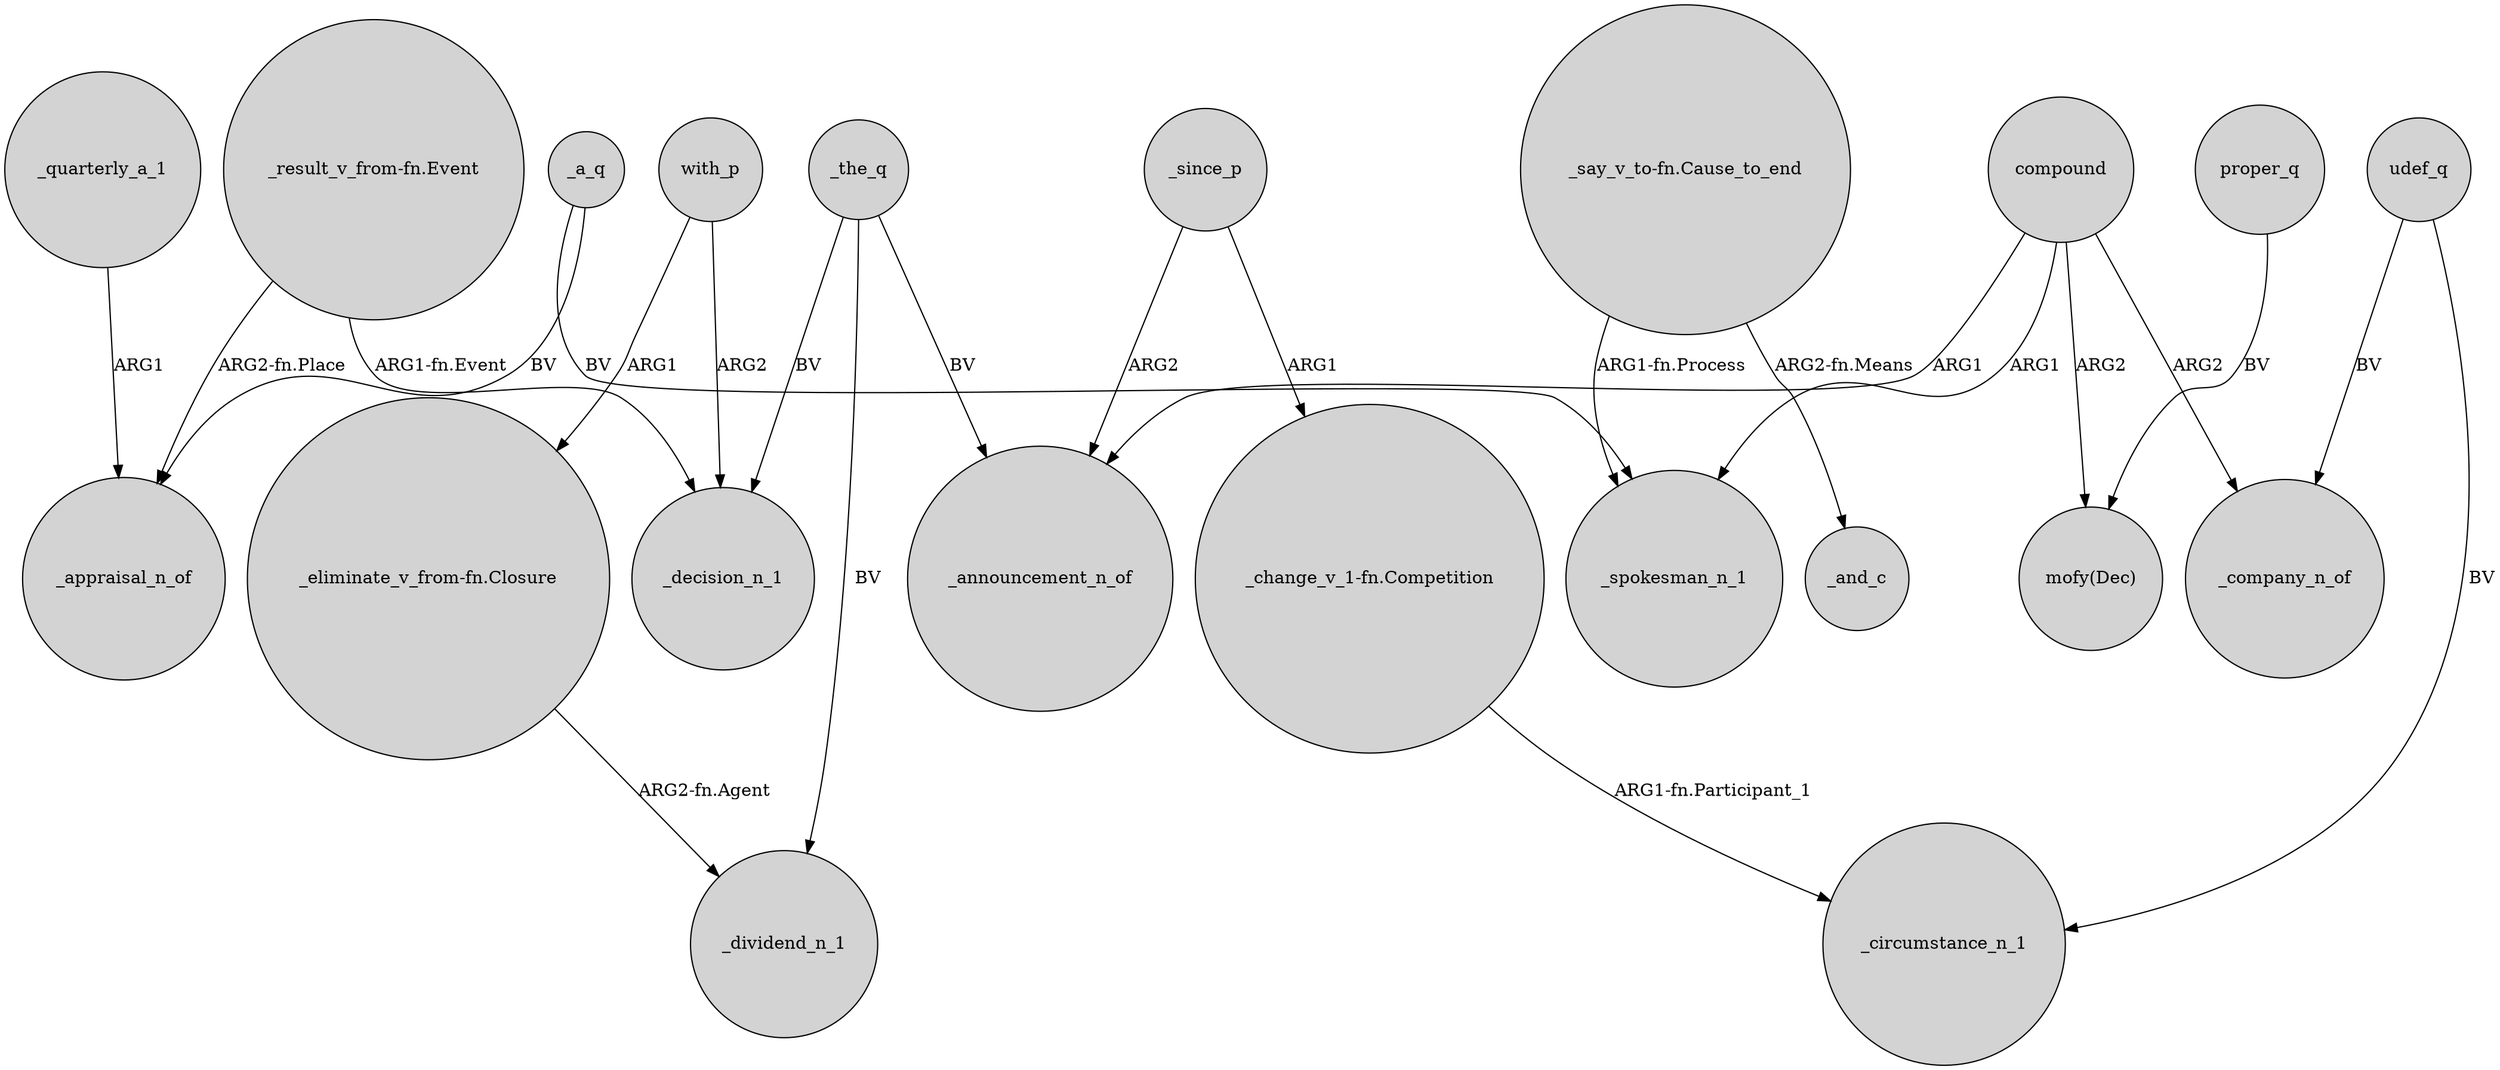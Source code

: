 digraph {
	node [shape=circle style=filled]
	"_result_v_from-fn.Event" -> _appraisal_n_of [label="ARG2-fn.Place"]
	"_eliminate_v_from-fn.Closure" -> _dividend_n_1 [label="ARG2-fn.Agent"]
	compound -> _spokesman_n_1 [label=ARG1]
	_the_q -> _dividend_n_1 [label=BV]
	"_say_v_to-fn.Cause_to_end" -> _and_c [label="ARG2-fn.Means"]
	_the_q -> _announcement_n_of [label=BV]
	with_p -> _decision_n_1 [label=ARG2]
	compound -> "mofy(Dec)" [label=ARG2]
	compound -> _company_n_of [label=ARG2]
	proper_q -> "mofy(Dec)" [label=BV]
	compound -> _announcement_n_of [label=ARG1]
	"_result_v_from-fn.Event" -> _decision_n_1 [label="ARG1-fn.Event"]
	udef_q -> _company_n_of [label=BV]
	"_change_v_1-fn.Competition" -> _circumstance_n_1 [label="ARG1-fn.Participant_1"]
	"_say_v_to-fn.Cause_to_end" -> _spokesman_n_1 [label="ARG1-fn.Process"]
	udef_q -> _circumstance_n_1 [label=BV]
	_quarterly_a_1 -> _appraisal_n_of [label=ARG1]
	_since_p -> _announcement_n_of [label=ARG2]
	with_p -> "_eliminate_v_from-fn.Closure" [label=ARG1]
	_the_q -> _decision_n_1 [label=BV]
	_a_q -> _spokesman_n_1 [label=BV]
	_since_p -> "_change_v_1-fn.Competition" [label=ARG1]
	_a_q -> _appraisal_n_of [label=BV]
}
